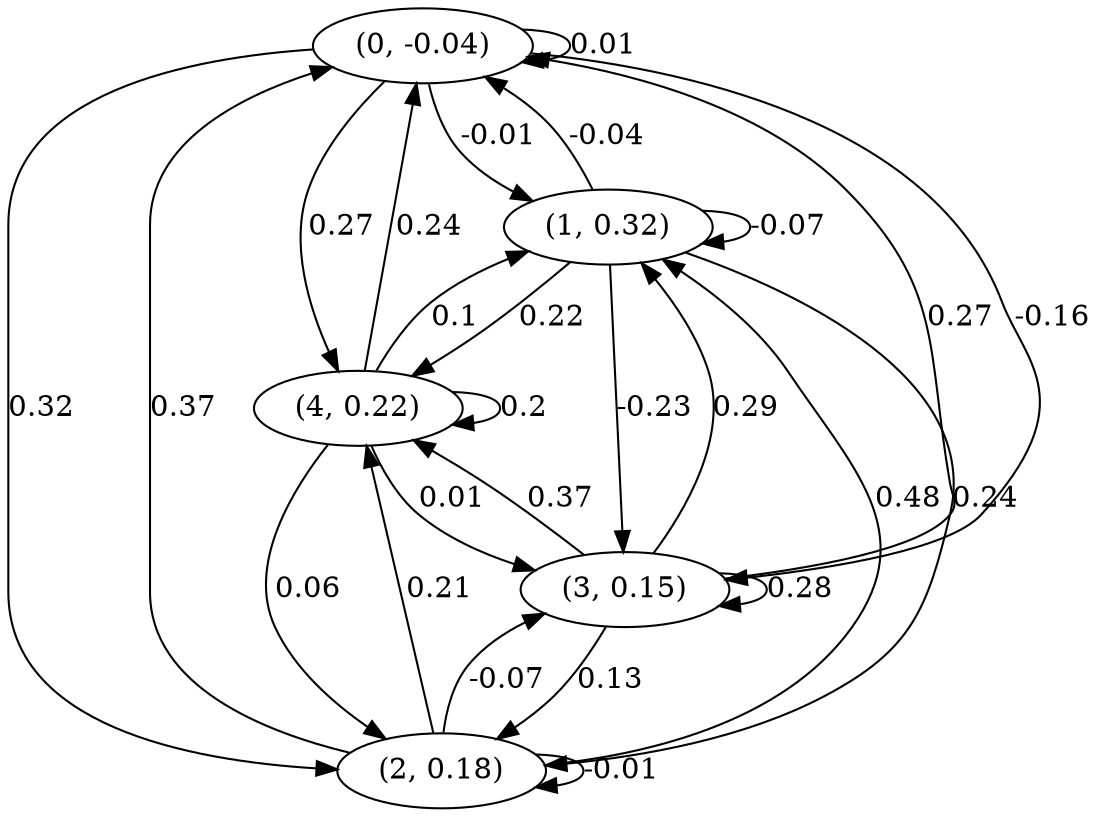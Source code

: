 digraph {
    0 [ label = "(0, -0.04)" ]
    1 [ label = "(1, 0.32)" ]
    2 [ label = "(2, 0.18)" ]
    3 [ label = "(3, 0.15)" ]
    4 [ label = "(4, 0.22)" ]
    0 -> 0 [ label = "0.01" ]
    1 -> 1 [ label = "-0.07" ]
    2 -> 2 [ label = "-0.01" ]
    3 -> 3 [ label = "0.28" ]
    4 -> 4 [ label = "0.2" ]
    1 -> 0 [ label = "-0.04" ]
    2 -> 0 [ label = "0.37" ]
    3 -> 0 [ label = "0.27" ]
    4 -> 0 [ label = "0.24" ]
    0 -> 1 [ label = "-0.01" ]
    2 -> 1 [ label = "0.48" ]
    3 -> 1 [ label = "0.29" ]
    4 -> 1 [ label = "0.1" ]
    0 -> 2 [ label = "0.32" ]
    1 -> 2 [ label = "0.24" ]
    3 -> 2 [ label = "0.13" ]
    4 -> 2 [ label = "0.06" ]
    0 -> 3 [ label = "-0.16" ]
    1 -> 3 [ label = "-0.23" ]
    2 -> 3 [ label = "-0.07" ]
    4 -> 3 [ label = "0.01" ]
    0 -> 4 [ label = "0.27" ]
    1 -> 4 [ label = "0.22" ]
    2 -> 4 [ label = "0.21" ]
    3 -> 4 [ label = "0.37" ]
}

